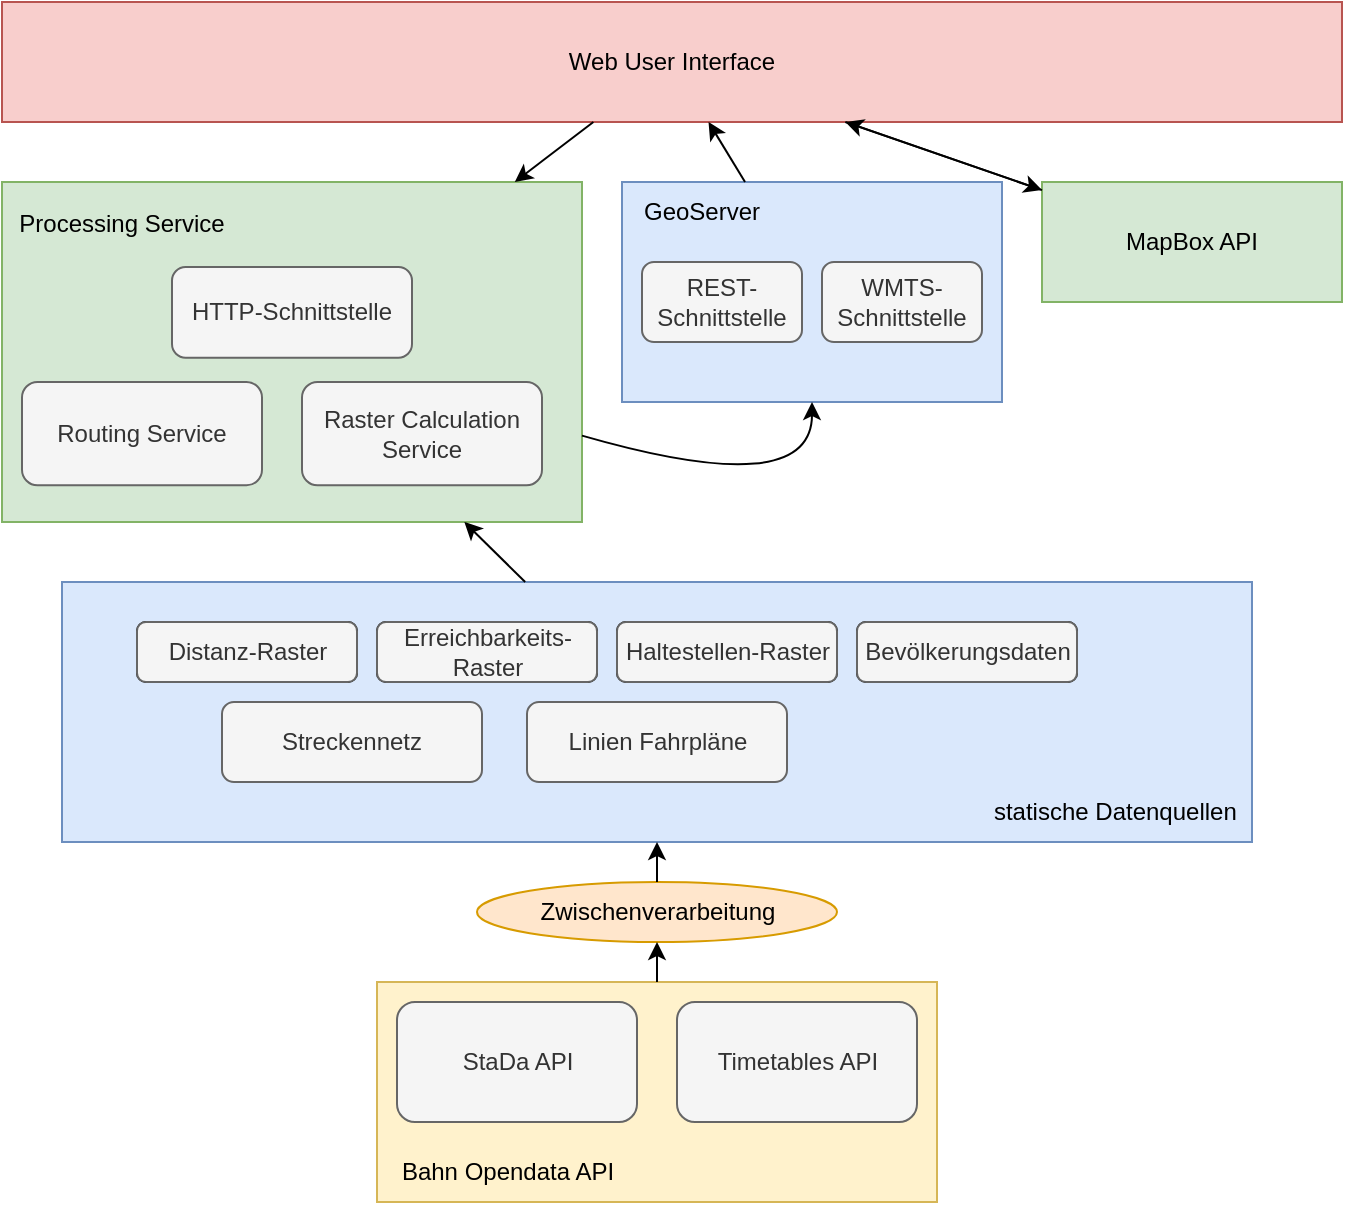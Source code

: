 <mxfile version="16.1.2" type="device"><diagram id="NRECrSDbwA2h_PFyetBp" name="Seite-1"><mxGraphModel dx="1422" dy="865" grid="1" gridSize="10" guides="1" tooltips="1" connect="1" arrows="1" fold="1" page="1" pageScale="1" pageWidth="1169" pageHeight="827" math="0" shadow="0"><root><mxCell id="0"/><mxCell id="1" parent="0"/><mxCell id="ztZY8H6TXukcipiwLHkB-3" value="Web User Interface" style="rounded=0;whiteSpace=wrap;html=1;fillColor=#f8cecc;strokeColor=#b85450;" parent="1" vertex="1"><mxGeometry x="80" y="30" width="670" height="60" as="geometry"/></mxCell><mxCell id="ztZY8H6TXukcipiwLHkB-4" value="MapBox API" style="rounded=0;whiteSpace=wrap;html=1;fillColor=#d5e8d4;strokeColor=#82b366;" parent="1" vertex="1"><mxGeometry x="600" y="120" width="150" height="60" as="geometry"/></mxCell><mxCell id="ztZY8H6TXukcipiwLHkB-19" value="Zwischenverarbeitung" style="ellipse;whiteSpace=wrap;html=1;fillColor=#ffe6cc;strokeColor=#d79b00;" parent="1" vertex="1"><mxGeometry x="317.5" y="470" width="180" height="30" as="geometry"/></mxCell><mxCell id="ztZY8H6TXukcipiwLHkB-42" value="" style="group" parent="1" vertex="1" connectable="0"><mxGeometry x="110" y="320" width="595" height="130" as="geometry"/></mxCell><mxCell id="ztZY8H6TXukcipiwLHkB-23" value="" style="rounded=0;whiteSpace=wrap;html=1;fillColor=#dae8fc;strokeColor=#6c8ebf;" parent="ztZY8H6TXukcipiwLHkB-42" vertex="1"><mxGeometry width="595" height="130" as="geometry"/></mxCell><mxCell id="ztZY8H6TXukcipiwLHkB-15" value="Bevölkerungsdaten" style="rounded=1;whiteSpace=wrap;html=1;" parent="ztZY8H6TXukcipiwLHkB-42" vertex="1"><mxGeometry x="397.5" y="20" width="110" height="30" as="geometry"/></mxCell><mxCell id="ztZY8H6TXukcipiwLHkB-21" value="Haltestellen-Raster" style="rounded=1;whiteSpace=wrap;html=1;" parent="ztZY8H6TXukcipiwLHkB-42" vertex="1"><mxGeometry x="277.5" y="20" width="110" height="30" as="geometry"/></mxCell><mxCell id="ztZY8H6TXukcipiwLHkB-22" value="Erreichbarkeits-Raster" style="rounded=1;whiteSpace=wrap;html=1;" parent="ztZY8H6TXukcipiwLHkB-42" vertex="1"><mxGeometry x="157.5" y="20" width="110" height="30" as="geometry"/></mxCell><mxCell id="ztZY8H6TXukcipiwLHkB-24" value="&amp;nbsp;statische Datenquellen" style="text;html=1;strokeColor=none;fillColor=none;align=center;verticalAlign=middle;whiteSpace=wrap;rounded=0;" parent="ztZY8H6TXukcipiwLHkB-42" vertex="1"><mxGeometry x="460" y="100" width="130" height="30" as="geometry"/></mxCell><mxCell id="ztZY8H6TXukcipiwLHkB-25" value="Distanz-Raster" style="rounded=1;whiteSpace=wrap;html=1;" parent="ztZY8H6TXukcipiwLHkB-42" vertex="1"><mxGeometry x="37.5" y="20" width="110" height="30" as="geometry"/></mxCell><mxCell id="ztZY8H6TXukcipiwLHkB-36" value="Distanz-Raster" style="rounded=1;whiteSpace=wrap;html=1;fillColor=#f5f5f5;fontColor=#333333;strokeColor=#666666;" parent="ztZY8H6TXukcipiwLHkB-42" vertex="1"><mxGeometry x="37.5" y="20" width="110" height="30" as="geometry"/></mxCell><mxCell id="ztZY8H6TXukcipiwLHkB-37" value="Erreichbarkeits-Raster" style="rounded=1;whiteSpace=wrap;html=1;fillColor=#f5f5f5;fontColor=#333333;strokeColor=#666666;" parent="ztZY8H6TXukcipiwLHkB-42" vertex="1"><mxGeometry x="157.5" y="20" width="110" height="30" as="geometry"/></mxCell><mxCell id="ztZY8H6TXukcipiwLHkB-38" value="Haltestellen-Raster" style="rounded=1;whiteSpace=wrap;html=1;fillColor=#f5f5f5;fontColor=#333333;strokeColor=#666666;" parent="ztZY8H6TXukcipiwLHkB-42" vertex="1"><mxGeometry x="277.5" y="20" width="110" height="30" as="geometry"/></mxCell><mxCell id="ztZY8H6TXukcipiwLHkB-39" value="Bevölkerungsdaten" style="rounded=1;whiteSpace=wrap;html=1;fillColor=#f5f5f5;fontColor=#333333;strokeColor=#666666;" parent="ztZY8H6TXukcipiwLHkB-42" vertex="1"><mxGeometry x="397.5" y="20" width="110" height="30" as="geometry"/></mxCell><mxCell id="ztZY8H6TXukcipiwLHkB-40" value="Linien Fahrpläne" style="rounded=1;whiteSpace=wrap;html=1;fillColor=#f5f5f5;fontColor=#333333;strokeColor=#666666;" parent="ztZY8H6TXukcipiwLHkB-42" vertex="1"><mxGeometry x="232.5" y="60" width="130" height="40" as="geometry"/></mxCell><mxCell id="ztZY8H6TXukcipiwLHkB-41" value="Streckennetz" style="rounded=1;whiteSpace=wrap;html=1;fillColor=#f5f5f5;fontColor=#333333;strokeColor=#666666;" parent="ztZY8H6TXukcipiwLHkB-42" vertex="1"><mxGeometry x="80" y="60" width="130" height="40" as="geometry"/></mxCell><mxCell id="ztZY8H6TXukcipiwLHkB-44" value="" style="group" parent="1" vertex="1" connectable="0"><mxGeometry x="267.5" y="520" width="280" height="110" as="geometry"/></mxCell><mxCell id="ztZY8H6TXukcipiwLHkB-7" value="" style="rounded=0;whiteSpace=wrap;html=1;fillColor=#fff2cc;strokeColor=#d6b656;" parent="ztZY8H6TXukcipiwLHkB-44" vertex="1"><mxGeometry width="280" height="110" as="geometry"/></mxCell><mxCell id="ztZY8H6TXukcipiwLHkB-8" value="Timetables API" style="rounded=1;whiteSpace=wrap;html=1;fillColor=#f5f5f5;strokeColor=#666666;fontColor=#333333;" parent="ztZY8H6TXukcipiwLHkB-44" vertex="1"><mxGeometry x="150" y="10" width="120" height="60" as="geometry"/></mxCell><mxCell id="ztZY8H6TXukcipiwLHkB-9" value="StaDa API" style="rounded=1;whiteSpace=wrap;html=1;fillColor=#f5f5f5;strokeColor=#666666;fontColor=#333333;" parent="ztZY8H6TXukcipiwLHkB-44" vertex="1"><mxGeometry x="10" y="10" width="120" height="60" as="geometry"/></mxCell><mxCell id="ztZY8H6TXukcipiwLHkB-10" value="Bahn Opendata API" style="text;html=1;strokeColor=none;fillColor=none;align=center;verticalAlign=middle;whiteSpace=wrap;rounded=0;" parent="ztZY8H6TXukcipiwLHkB-44" vertex="1"><mxGeometry y="80" width="130" height="30" as="geometry"/></mxCell><mxCell id="ztZY8H6TXukcipiwLHkB-45" value="" style="group" parent="1" vertex="1" connectable="0"><mxGeometry x="80" y="120" width="290" height="170" as="geometry"/></mxCell><mxCell id="ztZY8H6TXukcipiwLHkB-1" value="" style="rounded=0;whiteSpace=wrap;html=1;fillColor=#d5e8d4;strokeColor=#82b366;" parent="ztZY8H6TXukcipiwLHkB-45" vertex="1"><mxGeometry width="290" height="170" as="geometry"/></mxCell><mxCell id="ztZY8H6TXukcipiwLHkB-2" value="Processing Service" style="text;html=1;strokeColor=none;fillColor=none;align=center;verticalAlign=middle;whiteSpace=wrap;rounded=0;" parent="ztZY8H6TXukcipiwLHkB-45" vertex="1"><mxGeometry width="120" height="42.5" as="geometry"/></mxCell><mxCell id="ztZY8H6TXukcipiwLHkB-13" value="Routing Service" style="rounded=1;whiteSpace=wrap;html=1;fillColor=#f5f5f5;fontColor=#333333;strokeColor=#666666;" parent="ztZY8H6TXukcipiwLHkB-45" vertex="1"><mxGeometry x="10" y="100" width="120" height="51.67" as="geometry"/></mxCell><mxCell id="ztZY8H6TXukcipiwLHkB-14" value="Raster Calculation Service" style="rounded=1;whiteSpace=wrap;html=1;fillColor=#f5f5f5;fontColor=#333333;strokeColor=#666666;" parent="ztZY8H6TXukcipiwLHkB-45" vertex="1"><mxGeometry x="150" y="100" width="120" height="51.67" as="geometry"/></mxCell><mxCell id="ztZY8H6TXukcipiwLHkB-46" value="HTTP-Schnittstelle" style="rounded=1;whiteSpace=wrap;html=1;fillColor=#f5f5f5;fontColor=#333333;strokeColor=#666666;" parent="ztZY8H6TXukcipiwLHkB-45" vertex="1"><mxGeometry x="85" y="42.497" width="120" height="45.333" as="geometry"/></mxCell><mxCell id="ztZY8H6TXukcipiwLHkB-50" value="" style="group" parent="1" vertex="1" connectable="0"><mxGeometry x="390" y="120" width="190" height="110" as="geometry"/></mxCell><mxCell id="ztZY8H6TXukcipiwLHkB-5" value="" style="rounded=0;whiteSpace=wrap;html=1;fillColor=#dae8fc;strokeColor=#6c8ebf;" parent="ztZY8H6TXukcipiwLHkB-50" vertex="1"><mxGeometry width="190" height="110" as="geometry"/></mxCell><mxCell id="ztZY8H6TXukcipiwLHkB-47" value="GeoServer" style="text;html=1;strokeColor=none;fillColor=none;align=center;verticalAlign=middle;whiteSpace=wrap;rounded=0;" parent="ztZY8H6TXukcipiwLHkB-50" vertex="1"><mxGeometry width="80" height="30" as="geometry"/></mxCell><mxCell id="ztZY8H6TXukcipiwLHkB-48" value="REST-Schnittstelle" style="rounded=1;whiteSpace=wrap;html=1;fillColor=#f5f5f5;fontColor=#333333;strokeColor=#666666;" parent="ztZY8H6TXukcipiwLHkB-50" vertex="1"><mxGeometry x="10" y="40" width="80" height="40" as="geometry"/></mxCell><mxCell id="ztZY8H6TXukcipiwLHkB-49" value="WMTS-Schnittstelle" style="rounded=1;whiteSpace=wrap;html=1;fillColor=#f5f5f5;fontColor=#333333;strokeColor=#666666;" parent="ztZY8H6TXukcipiwLHkB-50" vertex="1"><mxGeometry x="100" y="40" width="80" height="40" as="geometry"/></mxCell><mxCell id="PjPQOjPFueoOsCIEB0zG-1" value="" style="endArrow=classic;html=1;rounded=0;" edge="1" parent="1" source="ztZY8H6TXukcipiwLHkB-7" target="ztZY8H6TXukcipiwLHkB-19"><mxGeometry width="50" height="50" relative="1" as="geometry"><mxPoint x="700" y="490" as="sourcePoint"/><mxPoint x="750" y="440" as="targetPoint"/></mxGeometry></mxCell><mxCell id="PjPQOjPFueoOsCIEB0zG-2" value="" style="endArrow=classic;html=1;rounded=0;" edge="1" parent="1" source="ztZY8H6TXukcipiwLHkB-19" target="ztZY8H6TXukcipiwLHkB-23"><mxGeometry width="50" height="50" relative="1" as="geometry"><mxPoint x="700" y="490" as="sourcePoint"/><mxPoint x="750" y="440" as="targetPoint"/></mxGeometry></mxCell><mxCell id="PjPQOjPFueoOsCIEB0zG-3" value="" style="endArrow=classic;html=1;rounded=0;" edge="1" parent="1" source="ztZY8H6TXukcipiwLHkB-23" target="ztZY8H6TXukcipiwLHkB-1"><mxGeometry width="50" height="50" relative="1" as="geometry"><mxPoint x="700" y="460" as="sourcePoint"/><mxPoint x="750" y="410" as="targetPoint"/></mxGeometry></mxCell><mxCell id="PjPQOjPFueoOsCIEB0zG-5" value="" style="curved=1;endArrow=classic;html=1;rounded=0;" edge="1" parent="1" source="ztZY8H6TXukcipiwLHkB-1" target="ztZY8H6TXukcipiwLHkB-5"><mxGeometry width="50" height="50" relative="1" as="geometry"><mxPoint x="700" y="460" as="sourcePoint"/><mxPoint x="750" y="410" as="targetPoint"/><Array as="points"><mxPoint x="485" y="280"/></Array></mxGeometry></mxCell><mxCell id="PjPQOjPFueoOsCIEB0zG-6" value="" style="endArrow=classic;html=1;rounded=0;" edge="1" parent="1" source="ztZY8H6TXukcipiwLHkB-3" target="ztZY8H6TXukcipiwLHkB-1"><mxGeometry width="50" height="50" relative="1" as="geometry"><mxPoint x="700" y="160" as="sourcePoint"/><mxPoint x="750" y="110" as="targetPoint"/></mxGeometry></mxCell><mxCell id="PjPQOjPFueoOsCIEB0zG-7" value="" style="endArrow=classic;html=1;rounded=0;" edge="1" parent="1" source="ztZY8H6TXukcipiwLHkB-5" target="ztZY8H6TXukcipiwLHkB-3"><mxGeometry width="50" height="50" relative="1" as="geometry"><mxPoint x="700" y="360" as="sourcePoint"/><mxPoint x="750" y="310" as="targetPoint"/></mxGeometry></mxCell><mxCell id="PjPQOjPFueoOsCIEB0zG-8" value="" style="endArrow=classic;html=1;rounded=0;" edge="1" parent="1" source="ztZY8H6TXukcipiwLHkB-4" target="ztZY8H6TXukcipiwLHkB-3"><mxGeometry width="50" height="50" relative="1" as="geometry"><mxPoint x="700" y="360" as="sourcePoint"/><mxPoint x="750" y="310" as="targetPoint"/></mxGeometry></mxCell><mxCell id="PjPQOjPFueoOsCIEB0zG-9" value="" style="endArrow=classic;html=1;rounded=0;" edge="1" parent="1" source="ztZY8H6TXukcipiwLHkB-3" target="ztZY8H6TXukcipiwLHkB-4"><mxGeometry width="50" height="50" relative="1" as="geometry"><mxPoint x="700" y="360" as="sourcePoint"/><mxPoint x="750" y="310" as="targetPoint"/></mxGeometry></mxCell></root></mxGraphModel></diagram></mxfile>